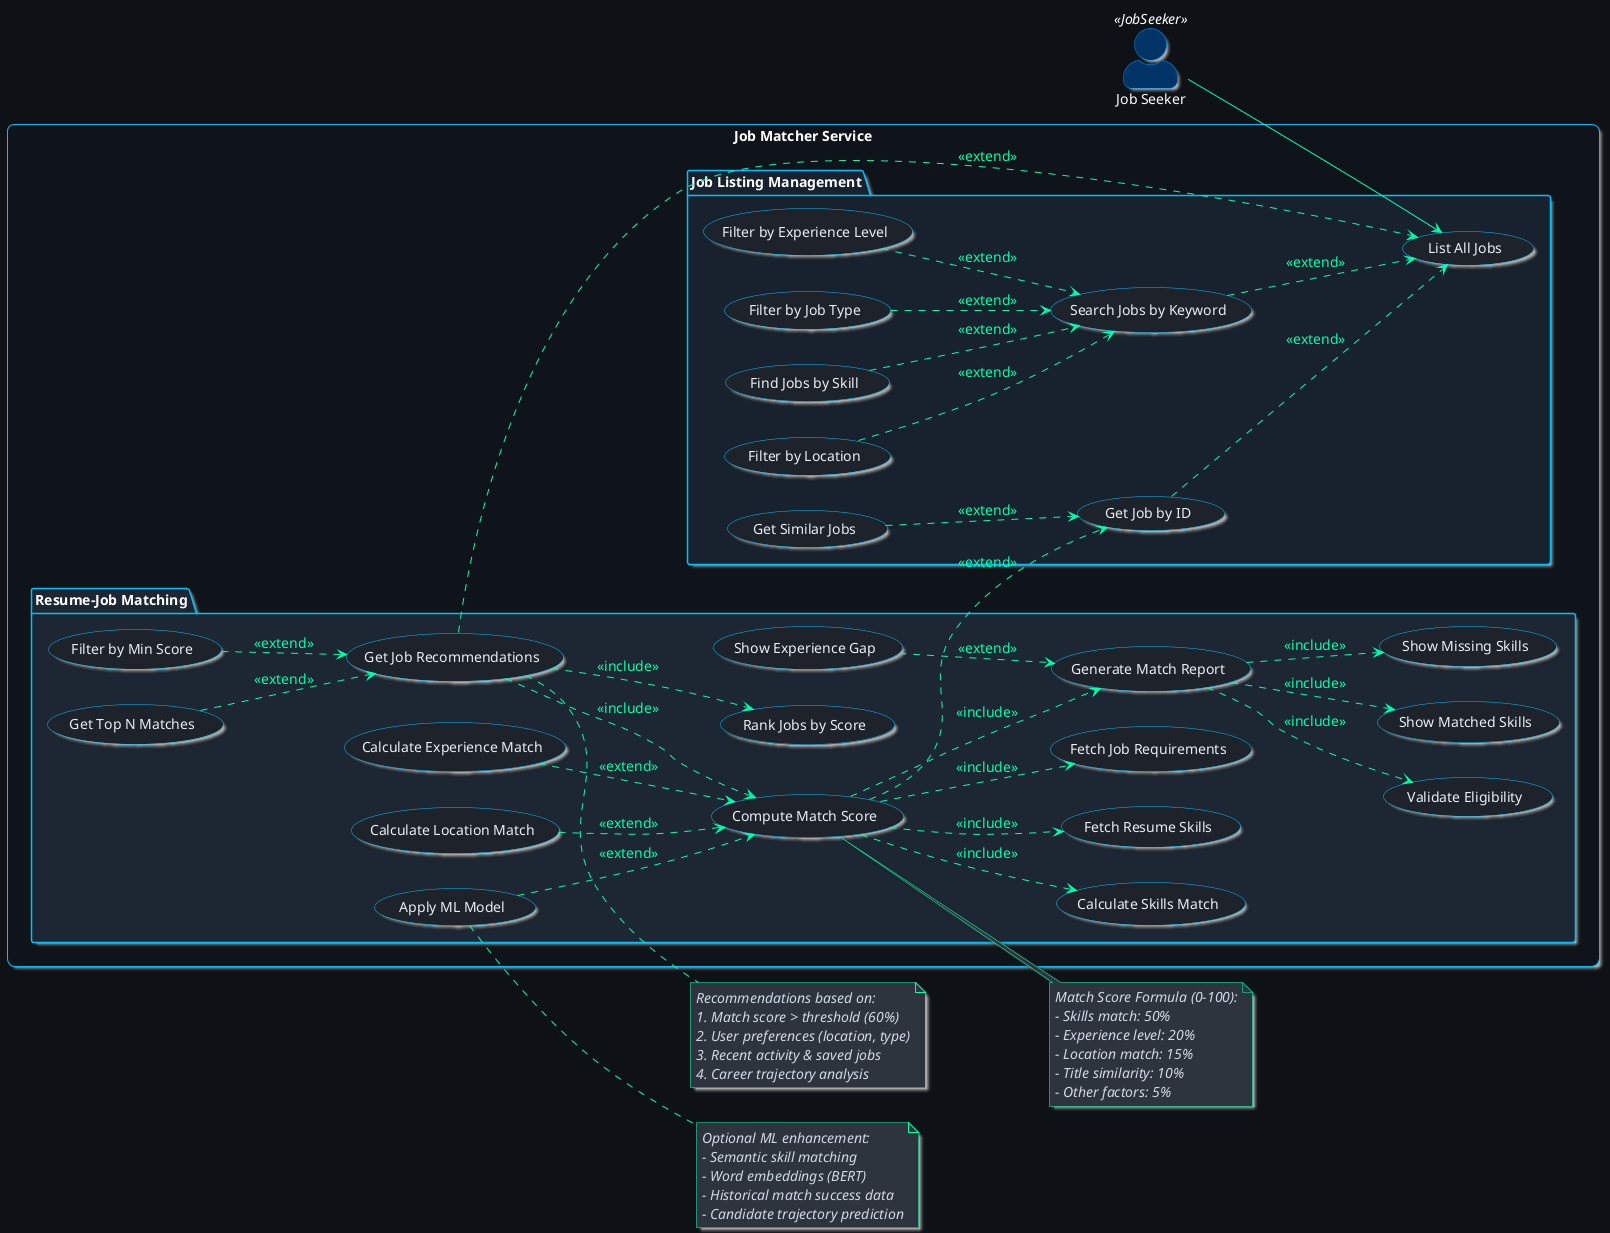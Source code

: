 @startuml Job Matcher Service
left to right direction
skinparam actorStyle awesome

' 🌙 ====== Global Dark Theme ======
skinparam backgroundColor #0e1116
skinparam defaultFontName "Segoe UI"
skinparam defaultFontSize 14
skinparam shadowing true

' ====== Use Case Styling ======
skinparam usecase {
  BackgroundColor #1e232b
  BorderColor #00bfff
  ArrowColor #ffffff
  FontColor #e6edf3
  FontStyle plain
}

' ====== Package Styling ======
skinparam package {
  BackgroundColor #141820
  BorderColor #00bfff
  FontColor #ffffff
  FontStyle bold
}

' ====== Rectangle (System Boundary) ======
skinparam rectangle {
  BackgroundColor #0f141a
  BorderColor #00bfff
  RoundCorner 15
  FontColor #ffffff
  FontStyle bold
}

' ====== Note Styling ======
skinparam note {
  BackgroundColor #2d343e
  BorderColor #00ffaa
  FontColor #cdd9e5
  FontStyle italic
}

' ====== Actor Colors ======
skinparam actor {
  FontColor #ffffff
  BorderColor #00bfff
  BackgroundColor #1a2432
  FontSize 14
}

skinparam actor<<JobSeeker>> {
  BackgroundColor #003366
  BorderColor #0099ff
}
skinparam actor<<Recruiter>> {
  BackgroundColor #004d26
  BorderColor #00cc66
}
skinparam actor<<s>> {
  BackgroundColor #4d4d00
  BorderColor #ffff00
}

' ====== Relationship Colors ======
skinparam Arrow {
  Color #00ffaa
  FontColor #00ffaa
}
skinparam Arrow<<include>> {
  Color #0099ff
  FontColor #0099ff
  LineStyle dotted
}
skinparam Arrow<<extend>> {
  Color #ff9900
  FontColor #ff9900
  LineStyle dashed
}

' ====== Actors ======
actor "Job Seeker" as JS <<JobSeeker>>

rectangle "Job Matcher Service" {
    
    ' ========== Job Management ==========
    package "Job Listing Management" #18222f {
        usecase "Get Job by ID" as UC4
        usecase "List All Jobs" as UC5
        usecase "Filter by Location" as UC5a
        usecase "Filter by Experience Level" as UC5b
        usecase "Filter by Job Type" as UC5c
        usecase "Search Jobs by Keyword" as UC6
        usecase "Get Similar Jobs" as UC19
        usecase "Find Jobs by Skill" as UC19a
    }
    
    ' ========== Matching Algorithm ==========
    package "Resume-Job Matching" #1d2733 {
        usecase "Compute Match Score" as UC7
        usecase "Fetch Resume Skills" as UC7a
        usecase "Fetch Job Requirements" as UC7b
        usecase "Calculate Skills Match" as UC7c
        usecase "Calculate Experience Match" as UC7d
        usecase "Calculate Location Match" as UC7e
        usecase "Apply ML Model" as UC7f
        usecase "Generate Match Report" as UC7g
        usecase "Get Job Recommendations" as UC8
        usecase "Rank Jobs by Score" as UC8a
        usecase "Filter by Min Score" as UC8b
        usecase "Get Top N Matches" as UC8c
        usecase "Show Matched Skills" as UC10a
        usecase "Show Missing Skills" as UC10b
        usecase "Show Experience Gap" as UC10c
        usecase "Validate Eligibility" as UC11a
    }
}

' ========== Job Seeker Associations ==========
JS --> UC5

' ========== Include Relationships ==========
UC7 ..> UC7a : <<include>>
UC7 ..> UC7b : <<include>>
UC7 ..> UC7c : <<include>>
UC7 ..> UC7g : <<include>>
UC8 ..> UC8a : <<include>>
UC8 ..> UC7 : <<include>>
UC7g ..> UC10a : <<include>>
UC7g ..> UC10b : <<include>>
UC7g ..> UC11a : <<include>>

' ========== Extend Relationships ==========
UC4 ..> UC5 : <<extend>>
UC5a ..> UC6 : <<extend>>
UC5b ..> UC6 : <<extend>>
UC5c ..> UC6 : <<extend>>
UC6 ..> UC5 : <<extend>>
UC7 ..> UC4 : <<extend>>
UC7d ..> UC7 : <<extend>>
UC7e ..> UC7 : <<extend>>
UC7f ..> UC7 : <<extend>>
UC8 ..> UC5 : <<extend>>
UC8b ..> UC8 : <<extend>>
UC8c ..> UC8 : <<extend>>
UC10c ..> UC7g : <<extend>>
UC19a ..> UC6 : <<extend>>
UC19 ..> UC4 : <<extend>>

' ====== Notes ======
note right of UC7
  Match Score Formula (0-100):
  - Skills match: 50%
  - Experience level: 20%
  - Location match: 15%
  - Title similarity: 10%
  - Other factors: 5%
end note

note right of UC7f
  Optional ML enhancement:
  - Semantic skill matching
  - Word embeddings (BERT)
  - Historical match success data
  - Candidate trajectory prediction
end note

note right of UC8
  Recommendations based on:
  1. Match score > threshold (60%)
  2. User preferences (location, type)
  3. Recent activity & saved jobs
  4. Career trajectory analysis
end note

@enduml